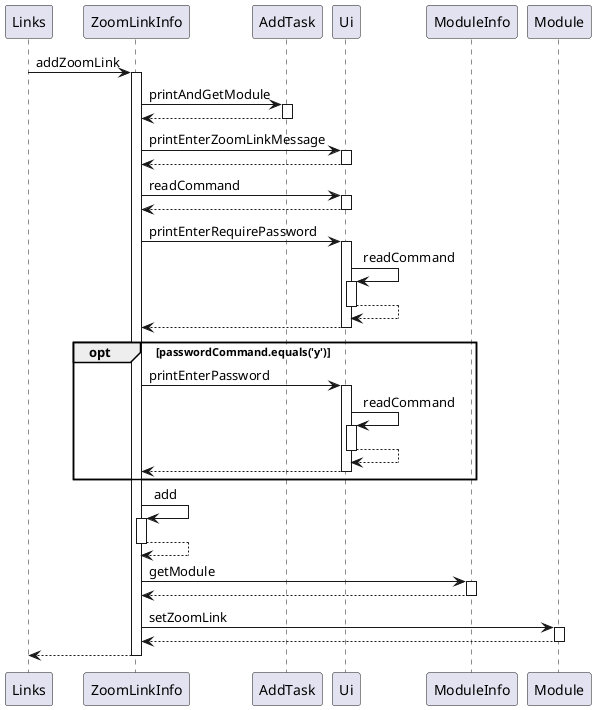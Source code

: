 @startuml
participant Links
Links -> ZoomLinkInfo : addZoomLink
activate ZoomLinkInfo
ZoomLinkInfo -> AddTask : printAndGetModule
activate AddTask
AddTask --> ZoomLinkInfo
deactivate AddTask
ZoomLinkInfo -> Ui : printEnterZoomLinkMessage
activate Ui
Ui --> ZoomLinkInfo
deactivate Ui
ZoomLinkInfo -> Ui : readCommand
activate Ui
Ui --> ZoomLinkInfo
deactivate Ui
ZoomLinkInfo -> Ui : printEnterRequirePassword
activate Ui
Ui -> Ui : readCommand
activate Ui
Ui --> Ui
deactivate Ui
Ui --> ZoomLinkInfo
deactivate Ui

opt passwordCommand.equals('y')
ZoomLinkInfo -> Ui : printEnterPassword
activate Ui
Ui -> Ui : readCommand
activate Ui
Ui --> Ui
deactivate Ui
Ui --> ZoomLinkInfo
deactivate Ui
end

ZoomLinkInfo -> ZoomLinkInfo : add
activate ZoomLinkInfo
ZoomLinkInfo --> ZoomLinkInfo
deactivate ZoomLinkInfo
ZoomLinkInfo -> ModuleInfo : getModule
activate ModuleInfo
ModuleInfo --> ZoomLinkInfo
deactivate ModuleInfo
ZoomLinkInfo -> Module : setZoomLink
activate Module
Module --> ZoomLinkInfo
deactivate
return
@enduml